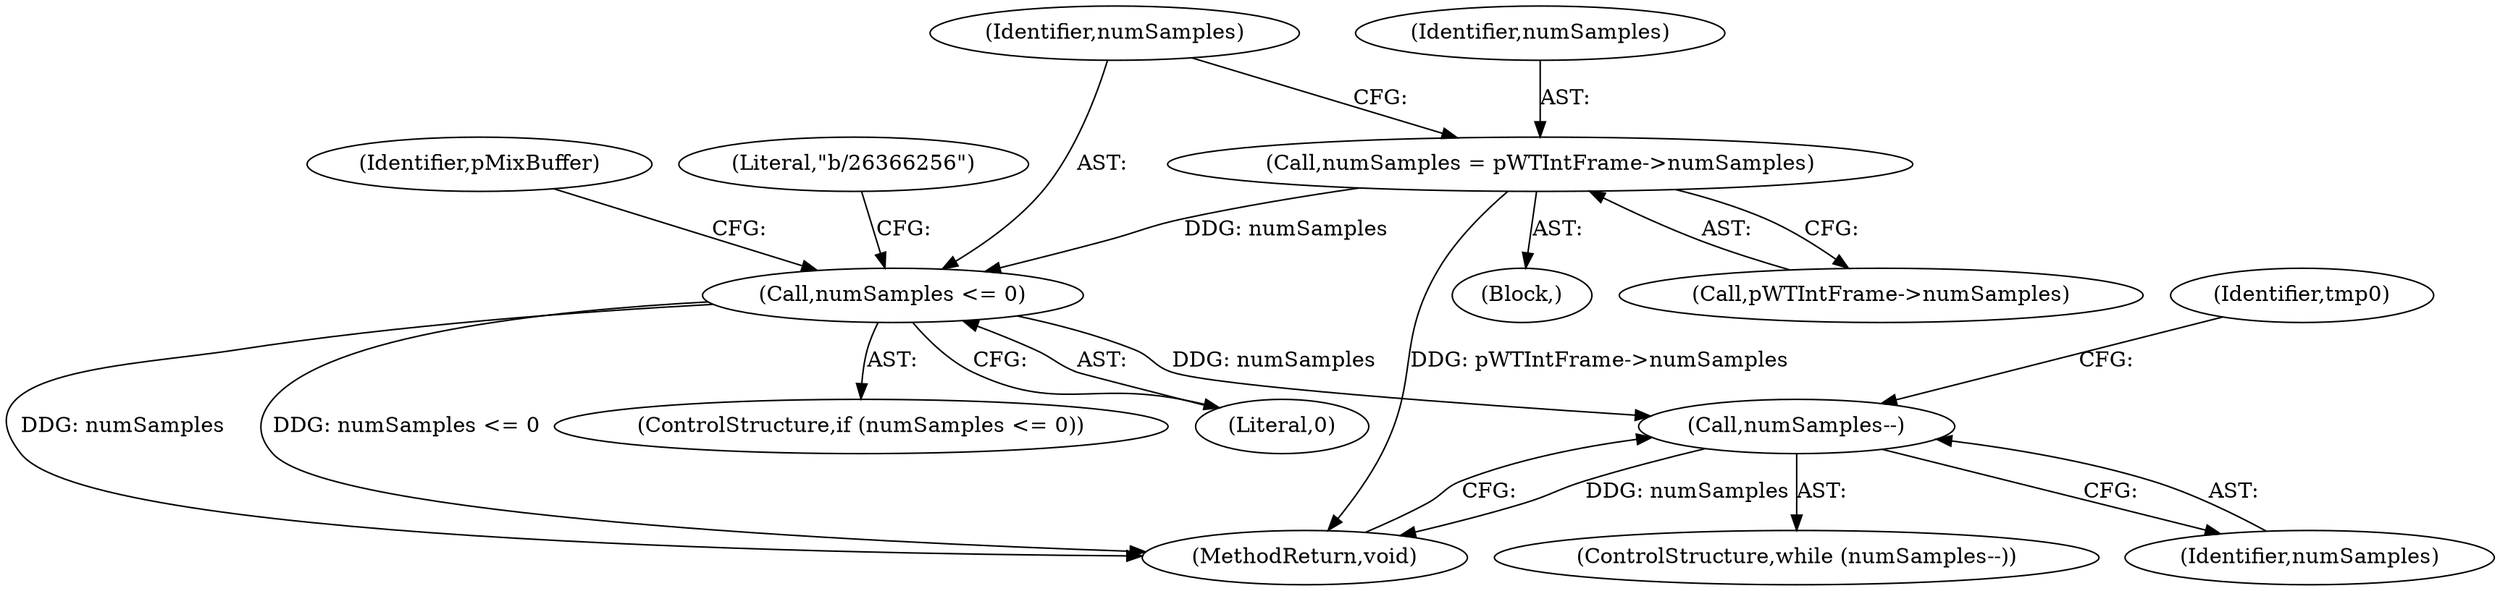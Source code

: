 digraph "0_Android_3ac044334c3ff6a61cb4238ff3ddaf17c7efcf49_4@pointer" {
"1000131" [label="(Call,numSamples = pWTIntFrame->numSamples)"];
"1000137" [label="(Call,numSamples <= 0)"];
"1000193" [label="(Call,numSamples--)"];
"1000131" [label="(Call,numSamples = pWTIntFrame->numSamples)"];
"1000133" [label="(Call,pWTIntFrame->numSamples)"];
"1000192" [label="(ControlStructure,while (numSamples--))"];
"1000132" [label="(Identifier,numSamples)"];
"1000138" [label="(Identifier,numSamples)"];
"1000145" [label="(Identifier,pMixBuffer)"];
"1000197" [label="(Identifier,tmp0)"];
"1000193" [label="(Call,numSamples--)"];
"1000120" [label="(Block,)"];
"1000136" [label="(ControlStructure,if (numSamples <= 0))"];
"1000194" [label="(Identifier,numSamples)"];
"1000137" [label="(Call,numSamples <= 0)"];
"1000261" [label="(MethodReturn,void)"];
"1000139" [label="(Literal,0)"];
"1000142" [label="(Literal,\"b/26366256\")"];
"1000131" -> "1000120"  [label="AST: "];
"1000131" -> "1000133"  [label="CFG: "];
"1000132" -> "1000131"  [label="AST: "];
"1000133" -> "1000131"  [label="AST: "];
"1000138" -> "1000131"  [label="CFG: "];
"1000131" -> "1000261"  [label="DDG: pWTIntFrame->numSamples"];
"1000131" -> "1000137"  [label="DDG: numSamples"];
"1000137" -> "1000136"  [label="AST: "];
"1000137" -> "1000139"  [label="CFG: "];
"1000138" -> "1000137"  [label="AST: "];
"1000139" -> "1000137"  [label="AST: "];
"1000142" -> "1000137"  [label="CFG: "];
"1000145" -> "1000137"  [label="CFG: "];
"1000137" -> "1000261"  [label="DDG: numSamples"];
"1000137" -> "1000261"  [label="DDG: numSamples <= 0"];
"1000137" -> "1000193"  [label="DDG: numSamples"];
"1000193" -> "1000192"  [label="AST: "];
"1000193" -> "1000194"  [label="CFG: "];
"1000194" -> "1000193"  [label="AST: "];
"1000197" -> "1000193"  [label="CFG: "];
"1000261" -> "1000193"  [label="CFG: "];
"1000193" -> "1000261"  [label="DDG: numSamples"];
}
